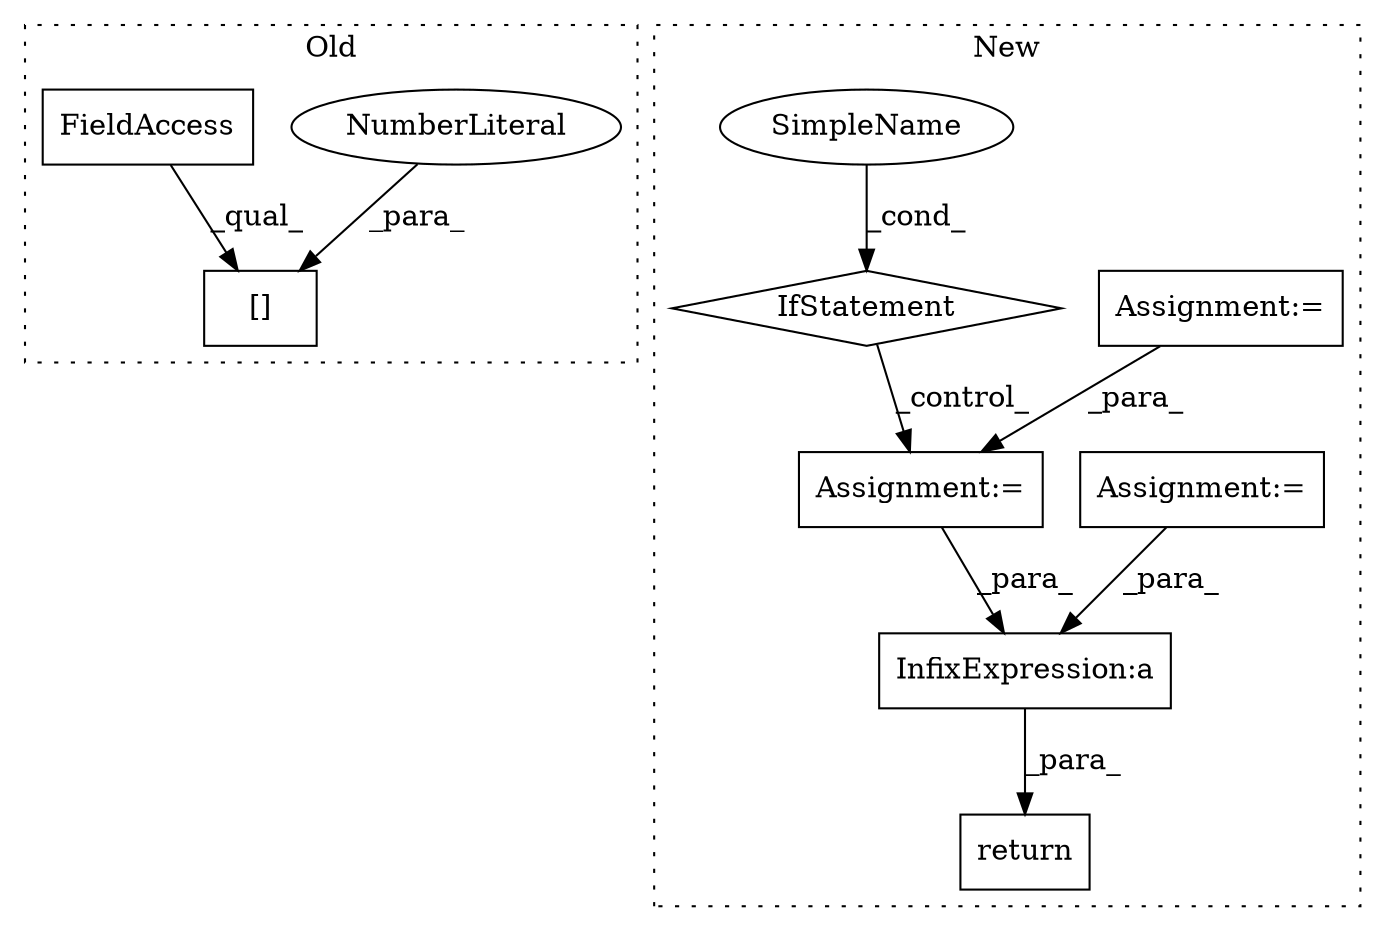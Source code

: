 digraph G {
subgraph cluster0 {
1 [label="[]" a="2" s="1641,1660" l="18,1" shape="box"];
5 [label="NumberLiteral" a="34" s="1659" l="1" shape="ellipse"];
6 [label="FieldAccess" a="22" s="1641" l="17" shape="box"];
label = "Old";
style="dotted";
}
subgraph cluster1 {
2 [label="return" a="41" s="1560" l="7" shape="box"];
3 [label="Assignment:=" a="7" s="1285" l="1" shape="box"];
4 [label="Assignment:=" a="7" s="1510" l="2" shape="box"];
7 [label="Assignment:=" a="7" s="1153" l="1" shape="box"];
8 [label="IfStatement" a="25" s="1478,1488" l="4,2" shape="diamond"];
9 [label="InfixExpression:a" a="27" s="1583" l="3" shape="box"];
10 [label="SimpleName" a="42" s="" l="" shape="ellipse"];
label = "New";
style="dotted";
}
3 -> 4 [label="_para_"];
4 -> 9 [label="_para_"];
5 -> 1 [label="_para_"];
6 -> 1 [label="_qual_"];
7 -> 9 [label="_para_"];
8 -> 4 [label="_control_"];
9 -> 2 [label="_para_"];
10 -> 8 [label="_cond_"];
}